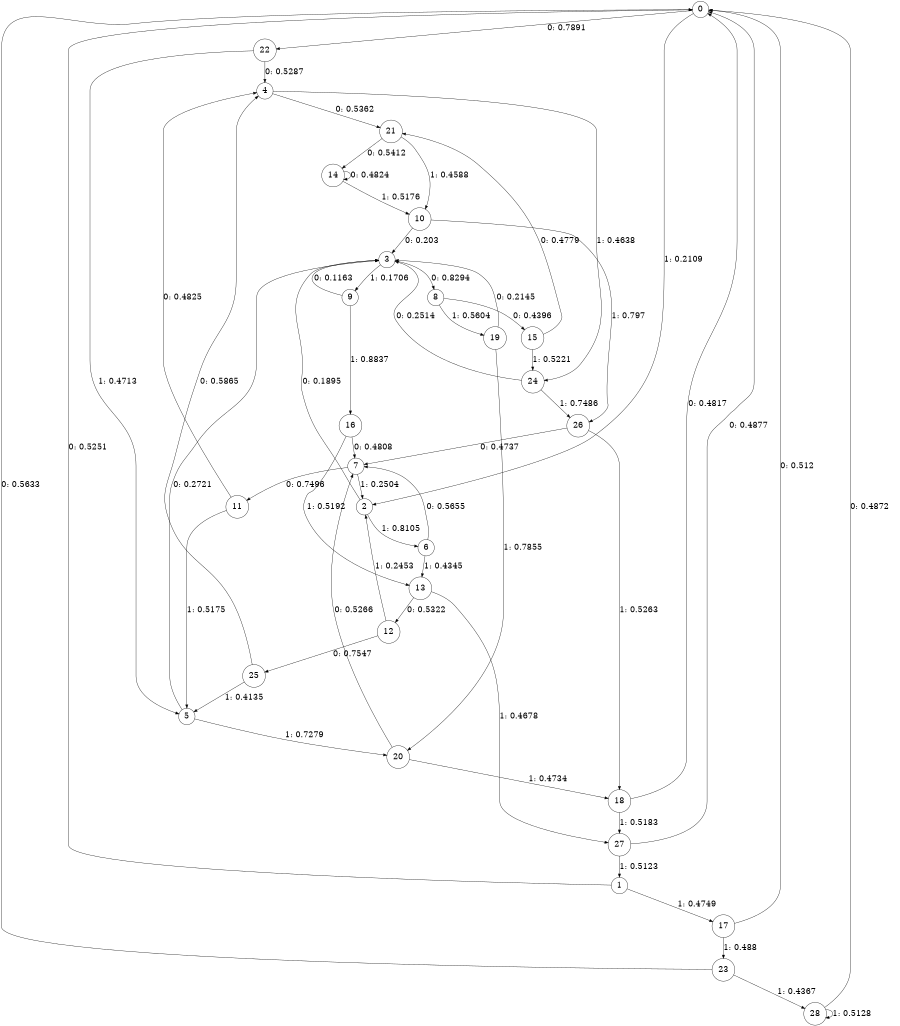 digraph "ch19concat_phase3_L8" {
size = "6,8.5";
ratio = "fill";
node [shape = circle];
node [fontsize = 24];
edge [fontsize = 24];
0 -> 22 [label = "0: 0.7891   "];
0 -> 2 [label = "1: 0.2109   "];
1 -> 0 [label = "0: 0.5251   "];
1 -> 17 [label = "1: 0.4749   "];
2 -> 3 [label = "0: 0.1895   "];
2 -> 6 [label = "1: 0.8105   "];
3 -> 8 [label = "0: 0.8294   "];
3 -> 9 [label = "1: 0.1706   "];
4 -> 21 [label = "0: 0.5362   "];
4 -> 24 [label = "1: 0.4638   "];
5 -> 3 [label = "0: 0.2721   "];
5 -> 20 [label = "1: 0.7279   "];
6 -> 7 [label = "0: 0.5655   "];
6 -> 13 [label = "1: 0.4345   "];
7 -> 11 [label = "0: 0.7496   "];
7 -> 2 [label = "1: 0.2504   "];
8 -> 15 [label = "0: 0.4396   "];
8 -> 19 [label = "1: 0.5604   "];
9 -> 3 [label = "0: 0.1163   "];
9 -> 16 [label = "1: 0.8837   "];
10 -> 3 [label = "0: 0.203    "];
10 -> 26 [label = "1: 0.797    "];
11 -> 4 [label = "0: 0.4825   "];
11 -> 5 [label = "1: 0.5175   "];
12 -> 25 [label = "0: 0.7547   "];
12 -> 2 [label = "1: 0.2453   "];
13 -> 12 [label = "0: 0.5322   "];
13 -> 27 [label = "1: 0.4678   "];
14 -> 14 [label = "0: 0.4824   "];
14 -> 10 [label = "1: 0.5176   "];
15 -> 21 [label = "0: 0.4779   "];
15 -> 24 [label = "1: 0.5221   "];
16 -> 7 [label = "0: 0.4808   "];
16 -> 13 [label = "1: 0.5192   "];
17 -> 0 [label = "0: 0.512    "];
17 -> 23 [label = "1: 0.488    "];
18 -> 0 [label = "0: 0.4817   "];
18 -> 27 [label = "1: 0.5183   "];
19 -> 3 [label = "0: 0.2145   "];
19 -> 20 [label = "1: 0.7855   "];
20 -> 7 [label = "0: 0.5266   "];
20 -> 18 [label = "1: 0.4734   "];
21 -> 14 [label = "0: 0.5412   "];
21 -> 10 [label = "1: 0.4588   "];
22 -> 4 [label = "0: 0.5287   "];
22 -> 5 [label = "1: 0.4713   "];
23 -> 0 [label = "0: 0.5633   "];
23 -> 28 [label = "1: 0.4367   "];
24 -> 3 [label = "0: 0.2514   "];
24 -> 26 [label = "1: 0.7486   "];
25 -> 4 [label = "0: 0.5865   "];
25 -> 5 [label = "1: 0.4135   "];
26 -> 7 [label = "0: 0.4737   "];
26 -> 18 [label = "1: 0.5263   "];
27 -> 0 [label = "0: 0.4877   "];
27 -> 1 [label = "1: 0.5123   "];
28 -> 0 [label = "0: 0.4872   "];
28 -> 28 [label = "1: 0.5128   "];
}